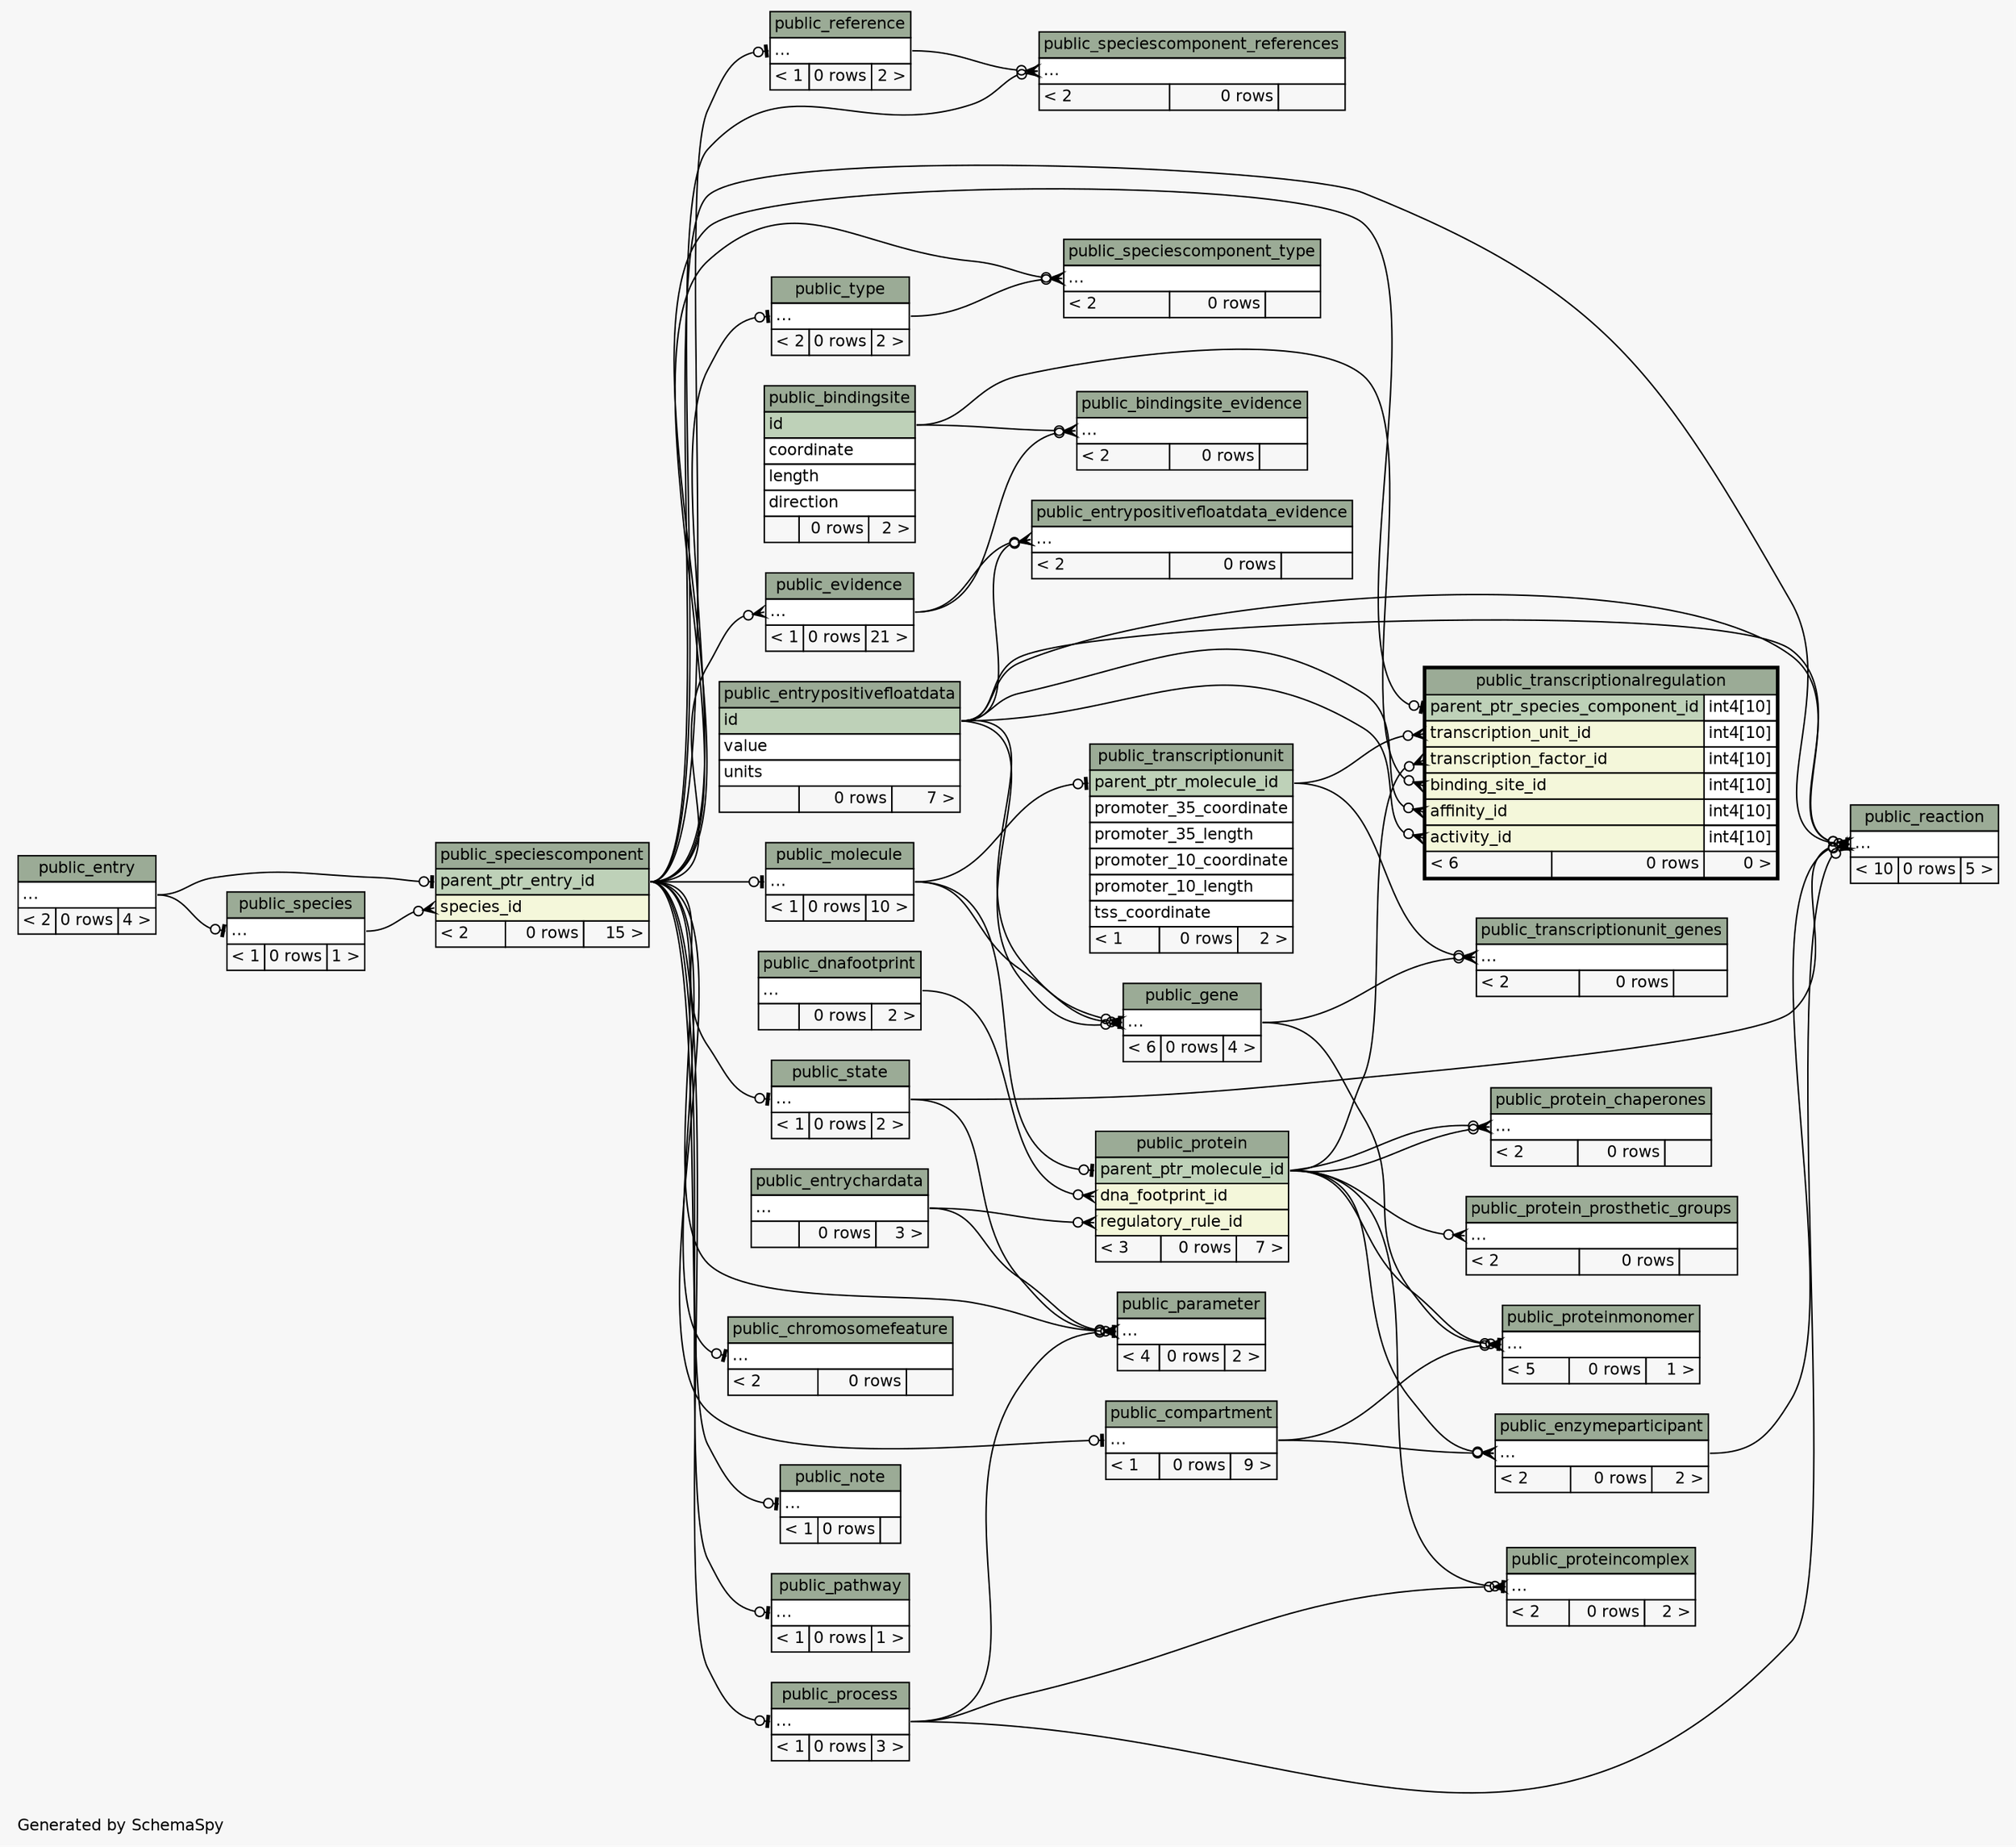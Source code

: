 // dot 2.36.0 on Linux 3.13.0-43-generic
// SchemaSpy rev 590
digraph "twoDegreesRelationshipsDiagram" {
  graph [
    rankdir="RL"
    bgcolor="#f7f7f7"
    label="\nGenerated by SchemaSpy"
    labeljust="l"
    nodesep="0.18"
    ranksep="0.46"
    fontname="Helvetica"
    fontsize="11"
  ];
  node [
    fontname="Helvetica"
    fontsize="11"
    shape="plaintext"
  ];
  edge [
    arrowsize="0.8"
  ];
  "public_bindingsite_evidence":"elipses":w -> "public_bindingsite":"id":e [arrowhead=none dir=back arrowtail=crowodot];
  "public_bindingsite_evidence":"elipses":w -> "public_evidence":"elipses":e [arrowhead=none dir=back arrowtail=crowodot];
  "public_chromosomefeature":"elipses":w -> "public_speciescomponent":"parent_ptr_entry_id":e [arrowhead=none dir=back arrowtail=teeodot];
  "public_compartment":"elipses":w -> "public_speciescomponent":"parent_ptr_entry_id":e [arrowhead=none dir=back arrowtail=teeodot];
  "public_entrypositivefloatdata_evidence":"elipses":w -> "public_entrypositivefloatdata":"id":e [arrowhead=none dir=back arrowtail=crowodot];
  "public_entrypositivefloatdata_evidence":"elipses":w -> "public_evidence":"elipses":e [arrowhead=none dir=back arrowtail=crowodot];
  "public_enzymeparticipant":"elipses":w -> "public_compartment":"elipses":e [arrowhead=none dir=back arrowtail=crowodot];
  "public_enzymeparticipant":"elipses":w -> "public_protein":"parent_ptr_molecule_id":e [arrowhead=none dir=back arrowtail=crowodot];
  "public_evidence":"elipses":w -> "public_speciescomponent":"parent_ptr_entry_id":e [arrowhead=none dir=back arrowtail=crowodot];
  "public_gene":"elipses":w -> "public_entrypositivefloatdata":"id":e [arrowhead=none dir=back arrowtail=crowodot];
  "public_gene":"elipses":w -> "public_entrypositivefloatdata":"id":e [arrowhead=none dir=back arrowtail=crowodot];
  "public_gene":"elipses":w -> "public_molecule":"elipses":e [arrowhead=none dir=back arrowtail=teeodot];
  "public_molecule":"elipses":w -> "public_speciescomponent":"parent_ptr_entry_id":e [arrowhead=none dir=back arrowtail=teeodot];
  "public_note":"elipses":w -> "public_speciescomponent":"parent_ptr_entry_id":e [arrowhead=none dir=back arrowtail=teeodot];
  "public_parameter":"elipses":w -> "public_speciescomponent":"parent_ptr_entry_id":e [arrowhead=none dir=back arrowtail=teeodot];
  "public_parameter":"elipses":w -> "public_process":"elipses":e [arrowhead=none dir=back arrowtail=crowodot];
  "public_parameter":"elipses":w -> "public_state":"elipses":e [arrowhead=none dir=back arrowtail=crowodot];
  "public_parameter":"elipses":w -> "public_entrychardata":"elipses":e [arrowhead=none dir=back arrowtail=crowodot];
  "public_pathway":"elipses":w -> "public_speciescomponent":"parent_ptr_entry_id":e [arrowhead=none dir=back arrowtail=teeodot];
  "public_process":"elipses":w -> "public_speciescomponent":"parent_ptr_entry_id":e [arrowhead=none dir=back arrowtail=teeodot];
  "public_protein":"dna_footprint_id":w -> "public_dnafootprint":"elipses":e [arrowhead=none dir=back arrowtail=crowodot];
  "public_protein":"parent_ptr_molecule_id":w -> "public_molecule":"elipses":e [arrowhead=none dir=back arrowtail=teeodot];
  "public_protein":"regulatory_rule_id":w -> "public_entrychardata":"elipses":e [arrowhead=none dir=back arrowtail=crowodot];
  "public_protein_chaperones":"elipses":w -> "public_protein":"parent_ptr_molecule_id":e [arrowhead=none dir=back arrowtail=crowodot];
  "public_protein_chaperones":"elipses":w -> "public_protein":"parent_ptr_molecule_id":e [arrowhead=none dir=back arrowtail=crowodot];
  "public_protein_prosthetic_groups":"elipses":w -> "public_protein":"parent_ptr_molecule_id":e [arrowhead=none dir=back arrowtail=crowodot];
  "public_proteincomplex":"elipses":w -> "public_process":"elipses":e [arrowhead=none dir=back arrowtail=crowodot];
  "public_proteincomplex":"elipses":w -> "public_protein":"parent_ptr_molecule_id":e [arrowhead=none dir=back arrowtail=teeodot];
  "public_proteinmonomer":"elipses":w -> "public_gene":"elipses":e [arrowhead=none dir=back arrowtail=crowodot];
  "public_proteinmonomer":"elipses":w -> "public_compartment":"elipses":e [arrowhead=none dir=back arrowtail=crowodot];
  "public_proteinmonomer":"elipses":w -> "public_protein":"parent_ptr_molecule_id":e [arrowhead=none dir=back arrowtail=teeodot];
  "public_reaction":"elipses":w -> "public_enzymeparticipant":"elipses":e [arrowhead=none dir=back arrowtail=crowodot];
  "public_reaction":"elipses":w -> "public_entrypositivefloatdata":"id":e [arrowhead=none dir=back arrowtail=crowodot];
  "public_reaction":"elipses":w -> "public_entrypositivefloatdata":"id":e [arrowhead=none dir=back arrowtail=crowodot];
  "public_reaction":"elipses":w -> "public_speciescomponent":"parent_ptr_entry_id":e [arrowhead=none dir=back arrowtail=teeodot];
  "public_reaction":"elipses":w -> "public_process":"elipses":e [arrowhead=none dir=back arrowtail=crowodot];
  "public_reaction":"elipses":w -> "public_state":"elipses":e [arrowhead=none dir=back arrowtail=crowodot];
  "public_reference":"elipses":w -> "public_speciescomponent":"parent_ptr_entry_id":e [arrowhead=none dir=back arrowtail=teeodot];
  "public_species":"elipses":w -> "public_entry":"elipses":e [arrowhead=none dir=back arrowtail=teeodot];
  "public_speciescomponent":"parent_ptr_entry_id":w -> "public_entry":"elipses":e [arrowhead=none dir=back arrowtail=teeodot];
  "public_speciescomponent":"species_id":w -> "public_species":"elipses":e [arrowhead=none dir=back arrowtail=crowodot];
  "public_speciescomponent_references":"elipses":w -> "public_reference":"elipses":e [arrowhead=none dir=back arrowtail=crowodot];
  "public_speciescomponent_references":"elipses":w -> "public_speciescomponent":"parent_ptr_entry_id":e [arrowhead=none dir=back arrowtail=crowodot];
  "public_speciescomponent_type":"elipses":w -> "public_speciescomponent":"parent_ptr_entry_id":e [arrowhead=none dir=back arrowtail=crowodot];
  "public_speciescomponent_type":"elipses":w -> "public_type":"elipses":e [arrowhead=none dir=back arrowtail=crowodot];
  "public_state":"elipses":w -> "public_speciescomponent":"parent_ptr_entry_id":e [arrowhead=none dir=back arrowtail=teeodot];
  "public_transcriptionalregulation":"activity_id":w -> "public_entrypositivefloatdata":"id":e [arrowhead=none dir=back arrowtail=crowodot];
  "public_transcriptionalregulation":"affinity_id":w -> "public_entrypositivefloatdata":"id":e [arrowhead=none dir=back arrowtail=crowodot];
  "public_transcriptionalregulation":"binding_site_id":w -> "public_bindingsite":"id":e [arrowhead=none dir=back arrowtail=crowodot];
  "public_transcriptionalregulation":"parent_ptr_species_component_id":w -> "public_speciescomponent":"parent_ptr_entry_id":e [arrowhead=none dir=back arrowtail=teeodot];
  "public_transcriptionalregulation":"transcription_factor_id":w -> "public_protein":"parent_ptr_molecule_id":e [arrowhead=none dir=back arrowtail=crowodot];
  "public_transcriptionalregulation":"transcription_unit_id":w -> "public_transcriptionunit":"parent_ptr_molecule_id":e [arrowhead=none dir=back arrowtail=crowodot];
  "public_transcriptionunit":"parent_ptr_molecule_id":w -> "public_molecule":"elipses":e [arrowhead=none dir=back arrowtail=teeodot];
  "public_transcriptionunit_genes":"elipses":w -> "public_gene":"elipses":e [arrowhead=none dir=back arrowtail=crowodot];
  "public_transcriptionunit_genes":"elipses":w -> "public_transcriptionunit":"parent_ptr_molecule_id":e [arrowhead=none dir=back arrowtail=crowodot];
  "public_type":"elipses":w -> "public_speciescomponent":"parent_ptr_entry_id":e [arrowhead=none dir=back arrowtail=teeodot];
  "public_bindingsite" [
    label=<
    <TABLE BORDER="0" CELLBORDER="1" CELLSPACING="0" BGCOLOR="#ffffff">
      <TR><TD COLSPAN="3" BGCOLOR="#9bab96" ALIGN="CENTER">public_bindingsite</TD></TR>
      <TR><TD PORT="id" COLSPAN="3" BGCOLOR="#bed1b8" ALIGN="LEFT">id</TD></TR>
      <TR><TD PORT="coordinate" COLSPAN="3" ALIGN="LEFT">coordinate</TD></TR>
      <TR><TD PORT="length" COLSPAN="3" ALIGN="LEFT">length</TD></TR>
      <TR><TD PORT="direction" COLSPAN="3" ALIGN="LEFT">direction</TD></TR>
      <TR><TD ALIGN="LEFT" BGCOLOR="#f7f7f7">  </TD><TD ALIGN="RIGHT" BGCOLOR="#f7f7f7">0 rows</TD><TD ALIGN="RIGHT" BGCOLOR="#f7f7f7">2 &gt;</TD></TR>
    </TABLE>>
    URL="public_bindingsite.html"
    tooltip="public_bindingsite"
  ];
  "public_bindingsite_evidence" [
    label=<
    <TABLE BORDER="0" CELLBORDER="1" CELLSPACING="0" BGCOLOR="#ffffff">
      <TR><TD COLSPAN="3" BGCOLOR="#9bab96" ALIGN="CENTER">public_bindingsite_evidence</TD></TR>
      <TR><TD PORT="elipses" COLSPAN="3" ALIGN="LEFT">...</TD></TR>
      <TR><TD ALIGN="LEFT" BGCOLOR="#f7f7f7">&lt; 2</TD><TD ALIGN="RIGHT" BGCOLOR="#f7f7f7">0 rows</TD><TD ALIGN="RIGHT" BGCOLOR="#f7f7f7">  </TD></TR>
    </TABLE>>
    URL="public_bindingsite_evidence.html"
    tooltip="public_bindingsite_evidence"
  ];
  "public_chromosomefeature" [
    label=<
    <TABLE BORDER="0" CELLBORDER="1" CELLSPACING="0" BGCOLOR="#ffffff">
      <TR><TD COLSPAN="3" BGCOLOR="#9bab96" ALIGN="CENTER">public_chromosomefeature</TD></TR>
      <TR><TD PORT="elipses" COLSPAN="3" ALIGN="LEFT">...</TD></TR>
      <TR><TD ALIGN="LEFT" BGCOLOR="#f7f7f7">&lt; 2</TD><TD ALIGN="RIGHT" BGCOLOR="#f7f7f7">0 rows</TD><TD ALIGN="RIGHT" BGCOLOR="#f7f7f7">  </TD></TR>
    </TABLE>>
    URL="public_chromosomefeature.html"
    tooltip="public_chromosomefeature"
  ];
  "public_compartment" [
    label=<
    <TABLE BORDER="0" CELLBORDER="1" CELLSPACING="0" BGCOLOR="#ffffff">
      <TR><TD COLSPAN="3" BGCOLOR="#9bab96" ALIGN="CENTER">public_compartment</TD></TR>
      <TR><TD PORT="elipses" COLSPAN="3" ALIGN="LEFT">...</TD></TR>
      <TR><TD ALIGN="LEFT" BGCOLOR="#f7f7f7">&lt; 1</TD><TD ALIGN="RIGHT" BGCOLOR="#f7f7f7">0 rows</TD><TD ALIGN="RIGHT" BGCOLOR="#f7f7f7">9 &gt;</TD></TR>
    </TABLE>>
    URL="public_compartment.html"
    tooltip="public_compartment"
  ];
  "public_dnafootprint" [
    label=<
    <TABLE BORDER="0" CELLBORDER="1" CELLSPACING="0" BGCOLOR="#ffffff">
      <TR><TD COLSPAN="3" BGCOLOR="#9bab96" ALIGN="CENTER">public_dnafootprint</TD></TR>
      <TR><TD PORT="elipses" COLSPAN="3" ALIGN="LEFT">...</TD></TR>
      <TR><TD ALIGN="LEFT" BGCOLOR="#f7f7f7">  </TD><TD ALIGN="RIGHT" BGCOLOR="#f7f7f7">0 rows</TD><TD ALIGN="RIGHT" BGCOLOR="#f7f7f7">2 &gt;</TD></TR>
    </TABLE>>
    URL="public_dnafootprint.html"
    tooltip="public_dnafootprint"
  ];
  "public_entry" [
    label=<
    <TABLE BORDER="0" CELLBORDER="1" CELLSPACING="0" BGCOLOR="#ffffff">
      <TR><TD COLSPAN="3" BGCOLOR="#9bab96" ALIGN="CENTER">public_entry</TD></TR>
      <TR><TD PORT="elipses" COLSPAN="3" ALIGN="LEFT">...</TD></TR>
      <TR><TD ALIGN="LEFT" BGCOLOR="#f7f7f7">&lt; 2</TD><TD ALIGN="RIGHT" BGCOLOR="#f7f7f7">0 rows</TD><TD ALIGN="RIGHT" BGCOLOR="#f7f7f7">4 &gt;</TD></TR>
    </TABLE>>
    URL="public_entry.html"
    tooltip="public_entry"
  ];
  "public_entrychardata" [
    label=<
    <TABLE BORDER="0" CELLBORDER="1" CELLSPACING="0" BGCOLOR="#ffffff">
      <TR><TD COLSPAN="3" BGCOLOR="#9bab96" ALIGN="CENTER">public_entrychardata</TD></TR>
      <TR><TD PORT="elipses" COLSPAN="3" ALIGN="LEFT">...</TD></TR>
      <TR><TD ALIGN="LEFT" BGCOLOR="#f7f7f7">  </TD><TD ALIGN="RIGHT" BGCOLOR="#f7f7f7">0 rows</TD><TD ALIGN="RIGHT" BGCOLOR="#f7f7f7">3 &gt;</TD></TR>
    </TABLE>>
    URL="public_entrychardata.html"
    tooltip="public_entrychardata"
  ];
  "public_entrypositivefloatdata" [
    label=<
    <TABLE BORDER="0" CELLBORDER="1" CELLSPACING="0" BGCOLOR="#ffffff">
      <TR><TD COLSPAN="3" BGCOLOR="#9bab96" ALIGN="CENTER">public_entrypositivefloatdata</TD></TR>
      <TR><TD PORT="id" COLSPAN="3" BGCOLOR="#bed1b8" ALIGN="LEFT">id</TD></TR>
      <TR><TD PORT="value" COLSPAN="3" ALIGN="LEFT">value</TD></TR>
      <TR><TD PORT="units" COLSPAN="3" ALIGN="LEFT">units</TD></TR>
      <TR><TD ALIGN="LEFT" BGCOLOR="#f7f7f7">  </TD><TD ALIGN="RIGHT" BGCOLOR="#f7f7f7">0 rows</TD><TD ALIGN="RIGHT" BGCOLOR="#f7f7f7">7 &gt;</TD></TR>
    </TABLE>>
    URL="public_entrypositivefloatdata.html"
    tooltip="public_entrypositivefloatdata"
  ];
  "public_entrypositivefloatdata_evidence" [
    label=<
    <TABLE BORDER="0" CELLBORDER="1" CELLSPACING="0" BGCOLOR="#ffffff">
      <TR><TD COLSPAN="3" BGCOLOR="#9bab96" ALIGN="CENTER">public_entrypositivefloatdata_evidence</TD></TR>
      <TR><TD PORT="elipses" COLSPAN="3" ALIGN="LEFT">...</TD></TR>
      <TR><TD ALIGN="LEFT" BGCOLOR="#f7f7f7">&lt; 2</TD><TD ALIGN="RIGHT" BGCOLOR="#f7f7f7">0 rows</TD><TD ALIGN="RIGHT" BGCOLOR="#f7f7f7">  </TD></TR>
    </TABLE>>
    URL="public_entrypositivefloatdata_evidence.html"
    tooltip="public_entrypositivefloatdata_evidence"
  ];
  "public_enzymeparticipant" [
    label=<
    <TABLE BORDER="0" CELLBORDER="1" CELLSPACING="0" BGCOLOR="#ffffff">
      <TR><TD COLSPAN="3" BGCOLOR="#9bab96" ALIGN="CENTER">public_enzymeparticipant</TD></TR>
      <TR><TD PORT="elipses" COLSPAN="3" ALIGN="LEFT">...</TD></TR>
      <TR><TD ALIGN="LEFT" BGCOLOR="#f7f7f7">&lt; 2</TD><TD ALIGN="RIGHT" BGCOLOR="#f7f7f7">0 rows</TD><TD ALIGN="RIGHT" BGCOLOR="#f7f7f7">2 &gt;</TD></TR>
    </TABLE>>
    URL="public_enzymeparticipant.html"
    tooltip="public_enzymeparticipant"
  ];
  "public_evidence" [
    label=<
    <TABLE BORDER="0" CELLBORDER="1" CELLSPACING="0" BGCOLOR="#ffffff">
      <TR><TD COLSPAN="3" BGCOLOR="#9bab96" ALIGN="CENTER">public_evidence</TD></TR>
      <TR><TD PORT="elipses" COLSPAN="3" ALIGN="LEFT">...</TD></TR>
      <TR><TD ALIGN="LEFT" BGCOLOR="#f7f7f7">&lt; 1</TD><TD ALIGN="RIGHT" BGCOLOR="#f7f7f7">0 rows</TD><TD ALIGN="RIGHT" BGCOLOR="#f7f7f7">21 &gt;</TD></TR>
    </TABLE>>
    URL="public_evidence.html"
    tooltip="public_evidence"
  ];
  "public_gene" [
    label=<
    <TABLE BORDER="0" CELLBORDER="1" CELLSPACING="0" BGCOLOR="#ffffff">
      <TR><TD COLSPAN="3" BGCOLOR="#9bab96" ALIGN="CENTER">public_gene</TD></TR>
      <TR><TD PORT="elipses" COLSPAN="3" ALIGN="LEFT">...</TD></TR>
      <TR><TD ALIGN="LEFT" BGCOLOR="#f7f7f7">&lt; 6</TD><TD ALIGN="RIGHT" BGCOLOR="#f7f7f7">0 rows</TD><TD ALIGN="RIGHT" BGCOLOR="#f7f7f7">4 &gt;</TD></TR>
    </TABLE>>
    URL="public_gene.html"
    tooltip="public_gene"
  ];
  "public_molecule" [
    label=<
    <TABLE BORDER="0" CELLBORDER="1" CELLSPACING="0" BGCOLOR="#ffffff">
      <TR><TD COLSPAN="3" BGCOLOR="#9bab96" ALIGN="CENTER">public_molecule</TD></TR>
      <TR><TD PORT="elipses" COLSPAN="3" ALIGN="LEFT">...</TD></TR>
      <TR><TD ALIGN="LEFT" BGCOLOR="#f7f7f7">&lt; 1</TD><TD ALIGN="RIGHT" BGCOLOR="#f7f7f7">0 rows</TD><TD ALIGN="RIGHT" BGCOLOR="#f7f7f7">10 &gt;</TD></TR>
    </TABLE>>
    URL="public_molecule.html"
    tooltip="public_molecule"
  ];
  "public_note" [
    label=<
    <TABLE BORDER="0" CELLBORDER="1" CELLSPACING="0" BGCOLOR="#ffffff">
      <TR><TD COLSPAN="3" BGCOLOR="#9bab96" ALIGN="CENTER">public_note</TD></TR>
      <TR><TD PORT="elipses" COLSPAN="3" ALIGN="LEFT">...</TD></TR>
      <TR><TD ALIGN="LEFT" BGCOLOR="#f7f7f7">&lt; 1</TD><TD ALIGN="RIGHT" BGCOLOR="#f7f7f7">0 rows</TD><TD ALIGN="RIGHT" BGCOLOR="#f7f7f7">  </TD></TR>
    </TABLE>>
    URL="public_note.html"
    tooltip="public_note"
  ];
  "public_parameter" [
    label=<
    <TABLE BORDER="0" CELLBORDER="1" CELLSPACING="0" BGCOLOR="#ffffff">
      <TR><TD COLSPAN="3" BGCOLOR="#9bab96" ALIGN="CENTER">public_parameter</TD></TR>
      <TR><TD PORT="elipses" COLSPAN="3" ALIGN="LEFT">...</TD></TR>
      <TR><TD ALIGN="LEFT" BGCOLOR="#f7f7f7">&lt; 4</TD><TD ALIGN="RIGHT" BGCOLOR="#f7f7f7">0 rows</TD><TD ALIGN="RIGHT" BGCOLOR="#f7f7f7">2 &gt;</TD></TR>
    </TABLE>>
    URL="public_parameter.html"
    tooltip="public_parameter"
  ];
  "public_pathway" [
    label=<
    <TABLE BORDER="0" CELLBORDER="1" CELLSPACING="0" BGCOLOR="#ffffff">
      <TR><TD COLSPAN="3" BGCOLOR="#9bab96" ALIGN="CENTER">public_pathway</TD></TR>
      <TR><TD PORT="elipses" COLSPAN="3" ALIGN="LEFT">...</TD></TR>
      <TR><TD ALIGN="LEFT" BGCOLOR="#f7f7f7">&lt; 1</TD><TD ALIGN="RIGHT" BGCOLOR="#f7f7f7">0 rows</TD><TD ALIGN="RIGHT" BGCOLOR="#f7f7f7">1 &gt;</TD></TR>
    </TABLE>>
    URL="public_pathway.html"
    tooltip="public_pathway"
  ];
  "public_process" [
    label=<
    <TABLE BORDER="0" CELLBORDER="1" CELLSPACING="0" BGCOLOR="#ffffff">
      <TR><TD COLSPAN="3" BGCOLOR="#9bab96" ALIGN="CENTER">public_process</TD></TR>
      <TR><TD PORT="elipses" COLSPAN="3" ALIGN="LEFT">...</TD></TR>
      <TR><TD ALIGN="LEFT" BGCOLOR="#f7f7f7">&lt; 1</TD><TD ALIGN="RIGHT" BGCOLOR="#f7f7f7">0 rows</TD><TD ALIGN="RIGHT" BGCOLOR="#f7f7f7">3 &gt;</TD></TR>
    </TABLE>>
    URL="public_process.html"
    tooltip="public_process"
  ];
  "public_protein" [
    label=<
    <TABLE BORDER="0" CELLBORDER="1" CELLSPACING="0" BGCOLOR="#ffffff">
      <TR><TD COLSPAN="3" BGCOLOR="#9bab96" ALIGN="CENTER">public_protein</TD></TR>
      <TR><TD PORT="parent_ptr_molecule_id" COLSPAN="3" BGCOLOR="#bed1b8" ALIGN="LEFT">parent_ptr_molecule_id</TD></TR>
      <TR><TD PORT="dna_footprint_id" COLSPAN="3" BGCOLOR="#f4f7da" ALIGN="LEFT">dna_footprint_id</TD></TR>
      <TR><TD PORT="regulatory_rule_id" COLSPAN="3" BGCOLOR="#f4f7da" ALIGN="LEFT">regulatory_rule_id</TD></TR>
      <TR><TD ALIGN="LEFT" BGCOLOR="#f7f7f7">&lt; 3</TD><TD ALIGN="RIGHT" BGCOLOR="#f7f7f7">0 rows</TD><TD ALIGN="RIGHT" BGCOLOR="#f7f7f7">7 &gt;</TD></TR>
    </TABLE>>
    URL="public_protein.html"
    tooltip="public_protein"
  ];
  "public_protein_chaperones" [
    label=<
    <TABLE BORDER="0" CELLBORDER="1" CELLSPACING="0" BGCOLOR="#ffffff">
      <TR><TD COLSPAN="3" BGCOLOR="#9bab96" ALIGN="CENTER">public_protein_chaperones</TD></TR>
      <TR><TD PORT="elipses" COLSPAN="3" ALIGN="LEFT">...</TD></TR>
      <TR><TD ALIGN="LEFT" BGCOLOR="#f7f7f7">&lt; 2</TD><TD ALIGN="RIGHT" BGCOLOR="#f7f7f7">0 rows</TD><TD ALIGN="RIGHT" BGCOLOR="#f7f7f7">  </TD></TR>
    </TABLE>>
    URL="public_protein_chaperones.html"
    tooltip="public_protein_chaperones"
  ];
  "public_protein_prosthetic_groups" [
    label=<
    <TABLE BORDER="0" CELLBORDER="1" CELLSPACING="0" BGCOLOR="#ffffff">
      <TR><TD COLSPAN="3" BGCOLOR="#9bab96" ALIGN="CENTER">public_protein_prosthetic_groups</TD></TR>
      <TR><TD PORT="elipses" COLSPAN="3" ALIGN="LEFT">...</TD></TR>
      <TR><TD ALIGN="LEFT" BGCOLOR="#f7f7f7">&lt; 2</TD><TD ALIGN="RIGHT" BGCOLOR="#f7f7f7">0 rows</TD><TD ALIGN="RIGHT" BGCOLOR="#f7f7f7">  </TD></TR>
    </TABLE>>
    URL="public_protein_prosthetic_groups.html"
    tooltip="public_protein_prosthetic_groups"
  ];
  "public_proteincomplex" [
    label=<
    <TABLE BORDER="0" CELLBORDER="1" CELLSPACING="0" BGCOLOR="#ffffff">
      <TR><TD COLSPAN="3" BGCOLOR="#9bab96" ALIGN="CENTER">public_proteincomplex</TD></TR>
      <TR><TD PORT="elipses" COLSPAN="3" ALIGN="LEFT">...</TD></TR>
      <TR><TD ALIGN="LEFT" BGCOLOR="#f7f7f7">&lt; 2</TD><TD ALIGN="RIGHT" BGCOLOR="#f7f7f7">0 rows</TD><TD ALIGN="RIGHT" BGCOLOR="#f7f7f7">2 &gt;</TD></TR>
    </TABLE>>
    URL="public_proteincomplex.html"
    tooltip="public_proteincomplex"
  ];
  "public_proteinmonomer" [
    label=<
    <TABLE BORDER="0" CELLBORDER="1" CELLSPACING="0" BGCOLOR="#ffffff">
      <TR><TD COLSPAN="3" BGCOLOR="#9bab96" ALIGN="CENTER">public_proteinmonomer</TD></TR>
      <TR><TD PORT="elipses" COLSPAN="3" ALIGN="LEFT">...</TD></TR>
      <TR><TD ALIGN="LEFT" BGCOLOR="#f7f7f7">&lt; 5</TD><TD ALIGN="RIGHT" BGCOLOR="#f7f7f7">0 rows</TD><TD ALIGN="RIGHT" BGCOLOR="#f7f7f7">1 &gt;</TD></TR>
    </TABLE>>
    URL="public_proteinmonomer.html"
    tooltip="public_proteinmonomer"
  ];
  "public_reaction" [
    label=<
    <TABLE BORDER="0" CELLBORDER="1" CELLSPACING="0" BGCOLOR="#ffffff">
      <TR><TD COLSPAN="3" BGCOLOR="#9bab96" ALIGN="CENTER">public_reaction</TD></TR>
      <TR><TD PORT="elipses" COLSPAN="3" ALIGN="LEFT">...</TD></TR>
      <TR><TD ALIGN="LEFT" BGCOLOR="#f7f7f7">&lt; 10</TD><TD ALIGN="RIGHT" BGCOLOR="#f7f7f7">0 rows</TD><TD ALIGN="RIGHT" BGCOLOR="#f7f7f7">5 &gt;</TD></TR>
    </TABLE>>
    URL="public_reaction.html"
    tooltip="public_reaction"
  ];
  "public_reference" [
    label=<
    <TABLE BORDER="0" CELLBORDER="1" CELLSPACING="0" BGCOLOR="#ffffff">
      <TR><TD COLSPAN="3" BGCOLOR="#9bab96" ALIGN="CENTER">public_reference</TD></TR>
      <TR><TD PORT="elipses" COLSPAN="3" ALIGN="LEFT">...</TD></TR>
      <TR><TD ALIGN="LEFT" BGCOLOR="#f7f7f7">&lt; 1</TD><TD ALIGN="RIGHT" BGCOLOR="#f7f7f7">0 rows</TD><TD ALIGN="RIGHT" BGCOLOR="#f7f7f7">2 &gt;</TD></TR>
    </TABLE>>
    URL="public_reference.html"
    tooltip="public_reference"
  ];
  "public_species" [
    label=<
    <TABLE BORDER="0" CELLBORDER="1" CELLSPACING="0" BGCOLOR="#ffffff">
      <TR><TD COLSPAN="3" BGCOLOR="#9bab96" ALIGN="CENTER">public_species</TD></TR>
      <TR><TD PORT="elipses" COLSPAN="3" ALIGN="LEFT">...</TD></TR>
      <TR><TD ALIGN="LEFT" BGCOLOR="#f7f7f7">&lt; 1</TD><TD ALIGN="RIGHT" BGCOLOR="#f7f7f7">0 rows</TD><TD ALIGN="RIGHT" BGCOLOR="#f7f7f7">1 &gt;</TD></TR>
    </TABLE>>
    URL="public_species.html"
    tooltip="public_species"
  ];
  "public_speciescomponent" [
    label=<
    <TABLE BORDER="0" CELLBORDER="1" CELLSPACING="0" BGCOLOR="#ffffff">
      <TR><TD COLSPAN="3" BGCOLOR="#9bab96" ALIGN="CENTER">public_speciescomponent</TD></TR>
      <TR><TD PORT="parent_ptr_entry_id" COLSPAN="3" BGCOLOR="#bed1b8" ALIGN="LEFT">parent_ptr_entry_id</TD></TR>
      <TR><TD PORT="species_id" COLSPAN="3" BGCOLOR="#f4f7da" ALIGN="LEFT">species_id</TD></TR>
      <TR><TD ALIGN="LEFT" BGCOLOR="#f7f7f7">&lt; 2</TD><TD ALIGN="RIGHT" BGCOLOR="#f7f7f7">0 rows</TD><TD ALIGN="RIGHT" BGCOLOR="#f7f7f7">15 &gt;</TD></TR>
    </TABLE>>
    URL="public_speciescomponent.html"
    tooltip="public_speciescomponent"
  ];
  "public_speciescomponent_references" [
    label=<
    <TABLE BORDER="0" CELLBORDER="1" CELLSPACING="0" BGCOLOR="#ffffff">
      <TR><TD COLSPAN="3" BGCOLOR="#9bab96" ALIGN="CENTER">public_speciescomponent_references</TD></TR>
      <TR><TD PORT="elipses" COLSPAN="3" ALIGN="LEFT">...</TD></TR>
      <TR><TD ALIGN="LEFT" BGCOLOR="#f7f7f7">&lt; 2</TD><TD ALIGN="RIGHT" BGCOLOR="#f7f7f7">0 rows</TD><TD ALIGN="RIGHT" BGCOLOR="#f7f7f7">  </TD></TR>
    </TABLE>>
    URL="public_speciescomponent_references.html"
    tooltip="public_speciescomponent_references"
  ];
  "public_speciescomponent_type" [
    label=<
    <TABLE BORDER="0" CELLBORDER="1" CELLSPACING="0" BGCOLOR="#ffffff">
      <TR><TD COLSPAN="3" BGCOLOR="#9bab96" ALIGN="CENTER">public_speciescomponent_type</TD></TR>
      <TR><TD PORT="elipses" COLSPAN="3" ALIGN="LEFT">...</TD></TR>
      <TR><TD ALIGN="LEFT" BGCOLOR="#f7f7f7">&lt; 2</TD><TD ALIGN="RIGHT" BGCOLOR="#f7f7f7">0 rows</TD><TD ALIGN="RIGHT" BGCOLOR="#f7f7f7">  </TD></TR>
    </TABLE>>
    URL="public_speciescomponent_type.html"
    tooltip="public_speciescomponent_type"
  ];
  "public_state" [
    label=<
    <TABLE BORDER="0" CELLBORDER="1" CELLSPACING="0" BGCOLOR="#ffffff">
      <TR><TD COLSPAN="3" BGCOLOR="#9bab96" ALIGN="CENTER">public_state</TD></TR>
      <TR><TD PORT="elipses" COLSPAN="3" ALIGN="LEFT">...</TD></TR>
      <TR><TD ALIGN="LEFT" BGCOLOR="#f7f7f7">&lt; 1</TD><TD ALIGN="RIGHT" BGCOLOR="#f7f7f7">0 rows</TD><TD ALIGN="RIGHT" BGCOLOR="#f7f7f7">2 &gt;</TD></TR>
    </TABLE>>
    URL="public_state.html"
    tooltip="public_state"
  ];
  "public_transcriptionalregulation" [
    label=<
    <TABLE BORDER="2" CELLBORDER="1" CELLSPACING="0" BGCOLOR="#ffffff">
      <TR><TD COLSPAN="3" BGCOLOR="#9bab96" ALIGN="CENTER">public_transcriptionalregulation</TD></TR>
      <TR><TD PORT="parent_ptr_species_component_id" COLSPAN="2" BGCOLOR="#bed1b8" ALIGN="LEFT">parent_ptr_species_component_id</TD><TD PORT="parent_ptr_species_component_id.type" ALIGN="LEFT">int4[10]</TD></TR>
      <TR><TD PORT="transcription_unit_id" COLSPAN="2" BGCOLOR="#f4f7da" ALIGN="LEFT">transcription_unit_id</TD><TD PORT="transcription_unit_id.type" ALIGN="LEFT">int4[10]</TD></TR>
      <TR><TD PORT="transcription_factor_id" COLSPAN="2" BGCOLOR="#f4f7da" ALIGN="LEFT">transcription_factor_id</TD><TD PORT="transcription_factor_id.type" ALIGN="LEFT">int4[10]</TD></TR>
      <TR><TD PORT="binding_site_id" COLSPAN="2" BGCOLOR="#f4f7da" ALIGN="LEFT">binding_site_id</TD><TD PORT="binding_site_id.type" ALIGN="LEFT">int4[10]</TD></TR>
      <TR><TD PORT="affinity_id" COLSPAN="2" BGCOLOR="#f4f7da" ALIGN="LEFT">affinity_id</TD><TD PORT="affinity_id.type" ALIGN="LEFT">int4[10]</TD></TR>
      <TR><TD PORT="activity_id" COLSPAN="2" BGCOLOR="#f4f7da" ALIGN="LEFT">activity_id</TD><TD PORT="activity_id.type" ALIGN="LEFT">int4[10]</TD></TR>
      <TR><TD ALIGN="LEFT" BGCOLOR="#f7f7f7">&lt; 6</TD><TD ALIGN="RIGHT" BGCOLOR="#f7f7f7">0 rows</TD><TD ALIGN="RIGHT" BGCOLOR="#f7f7f7">0 &gt;</TD></TR>
    </TABLE>>
    URL="public_transcriptionalregulation.html"
    tooltip="public_transcriptionalregulation"
  ];
  "public_transcriptionunit" [
    label=<
    <TABLE BORDER="0" CELLBORDER="1" CELLSPACING="0" BGCOLOR="#ffffff">
      <TR><TD COLSPAN="3" BGCOLOR="#9bab96" ALIGN="CENTER">public_transcriptionunit</TD></TR>
      <TR><TD PORT="parent_ptr_molecule_id" COLSPAN="3" BGCOLOR="#bed1b8" ALIGN="LEFT">parent_ptr_molecule_id</TD></TR>
      <TR><TD PORT="promoter_35_coordinate" COLSPAN="3" ALIGN="LEFT">promoter_35_coordinate</TD></TR>
      <TR><TD PORT="promoter_35_length" COLSPAN="3" ALIGN="LEFT">promoter_35_length</TD></TR>
      <TR><TD PORT="promoter_10_coordinate" COLSPAN="3" ALIGN="LEFT">promoter_10_coordinate</TD></TR>
      <TR><TD PORT="promoter_10_length" COLSPAN="3" ALIGN="LEFT">promoter_10_length</TD></TR>
      <TR><TD PORT="tss_coordinate" COLSPAN="3" ALIGN="LEFT">tss_coordinate</TD></TR>
      <TR><TD ALIGN="LEFT" BGCOLOR="#f7f7f7">&lt; 1</TD><TD ALIGN="RIGHT" BGCOLOR="#f7f7f7">0 rows</TD><TD ALIGN="RIGHT" BGCOLOR="#f7f7f7">2 &gt;</TD></TR>
    </TABLE>>
    URL="public_transcriptionunit.html"
    tooltip="public_transcriptionunit"
  ];
  "public_transcriptionunit_genes" [
    label=<
    <TABLE BORDER="0" CELLBORDER="1" CELLSPACING="0" BGCOLOR="#ffffff">
      <TR><TD COLSPAN="3" BGCOLOR="#9bab96" ALIGN="CENTER">public_transcriptionunit_genes</TD></TR>
      <TR><TD PORT="elipses" COLSPAN="3" ALIGN="LEFT">...</TD></TR>
      <TR><TD ALIGN="LEFT" BGCOLOR="#f7f7f7">&lt; 2</TD><TD ALIGN="RIGHT" BGCOLOR="#f7f7f7">0 rows</TD><TD ALIGN="RIGHT" BGCOLOR="#f7f7f7">  </TD></TR>
    </TABLE>>
    URL="public_transcriptionunit_genes.html"
    tooltip="public_transcriptionunit_genes"
  ];
  "public_type" [
    label=<
    <TABLE BORDER="0" CELLBORDER="1" CELLSPACING="0" BGCOLOR="#ffffff">
      <TR><TD COLSPAN="3" BGCOLOR="#9bab96" ALIGN="CENTER">public_type</TD></TR>
      <TR><TD PORT="elipses" COLSPAN="3" ALIGN="LEFT">...</TD></TR>
      <TR><TD ALIGN="LEFT" BGCOLOR="#f7f7f7">&lt; 2</TD><TD ALIGN="RIGHT" BGCOLOR="#f7f7f7">0 rows</TD><TD ALIGN="RIGHT" BGCOLOR="#f7f7f7">2 &gt;</TD></TR>
    </TABLE>>
    URL="public_type.html"
    tooltip="public_type"
  ];
}
